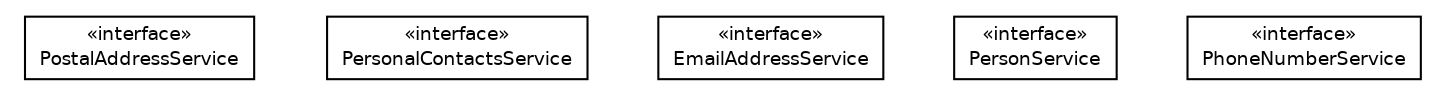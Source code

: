 #!/usr/local/bin/dot
#
# Class diagram 
# Generated by UMLGraph version R5_6 (http://www.umlgraph.org/)
#

digraph G {
	edge [fontname="Helvetica",fontsize=10,labelfontname="Helvetica",labelfontsize=10];
	node [fontname="Helvetica",fontsize=10,shape=plaintext];
	nodesep=0.25;
	ranksep=0.5;
	// net.ljcomputing.people.service.PostalAddressService
	c188 [label=<<table title="net.ljcomputing.people.service.PostalAddressService" border="0" cellborder="1" cellspacing="0" cellpadding="2" port="p" href="./PostalAddressService.html">
		<tr><td><table border="0" cellspacing="0" cellpadding="1">
<tr><td align="center" balign="center"> &#171;interface&#187; </td></tr>
<tr><td align="center" balign="center"> PostalAddressService </td></tr>
		</table></td></tr>
		</table>>, URL="./PostalAddressService.html", fontname="Helvetica", fontcolor="black", fontsize=9.0];
	// net.ljcomputing.people.service.PersonalContactsService
	c189 [label=<<table title="net.ljcomputing.people.service.PersonalContactsService" border="0" cellborder="1" cellspacing="0" cellpadding="2" port="p" href="./PersonalContactsService.html">
		<tr><td><table border="0" cellspacing="0" cellpadding="1">
<tr><td align="center" balign="center"> &#171;interface&#187; </td></tr>
<tr><td align="center" balign="center"> PersonalContactsService </td></tr>
		</table></td></tr>
		</table>>, URL="./PersonalContactsService.html", fontname="Helvetica", fontcolor="black", fontsize=9.0];
	// net.ljcomputing.people.service.EmailAddressService
	c190 [label=<<table title="net.ljcomputing.people.service.EmailAddressService" border="0" cellborder="1" cellspacing="0" cellpadding="2" port="p" href="./EmailAddressService.html">
		<tr><td><table border="0" cellspacing="0" cellpadding="1">
<tr><td align="center" balign="center"> &#171;interface&#187; </td></tr>
<tr><td align="center" balign="center"> EmailAddressService </td></tr>
		</table></td></tr>
		</table>>, URL="./EmailAddressService.html", fontname="Helvetica", fontcolor="black", fontsize=9.0];
	// net.ljcomputing.people.service.PersonService
	c191 [label=<<table title="net.ljcomputing.people.service.PersonService" border="0" cellborder="1" cellspacing="0" cellpadding="2" port="p" href="./PersonService.html">
		<tr><td><table border="0" cellspacing="0" cellpadding="1">
<tr><td align="center" balign="center"> &#171;interface&#187; </td></tr>
<tr><td align="center" balign="center"> PersonService </td></tr>
		</table></td></tr>
		</table>>, URL="./PersonService.html", fontname="Helvetica", fontcolor="black", fontsize=9.0];
	// net.ljcomputing.people.service.PhoneNumberService
	c192 [label=<<table title="net.ljcomputing.people.service.PhoneNumberService" border="0" cellborder="1" cellspacing="0" cellpadding="2" port="p" href="./PhoneNumberService.html">
		<tr><td><table border="0" cellspacing="0" cellpadding="1">
<tr><td align="center" balign="center"> &#171;interface&#187; </td></tr>
<tr><td align="center" balign="center"> PhoneNumberService </td></tr>
		</table></td></tr>
		</table>>, URL="./PhoneNumberService.html", fontname="Helvetica", fontcolor="black", fontsize=9.0];
}

